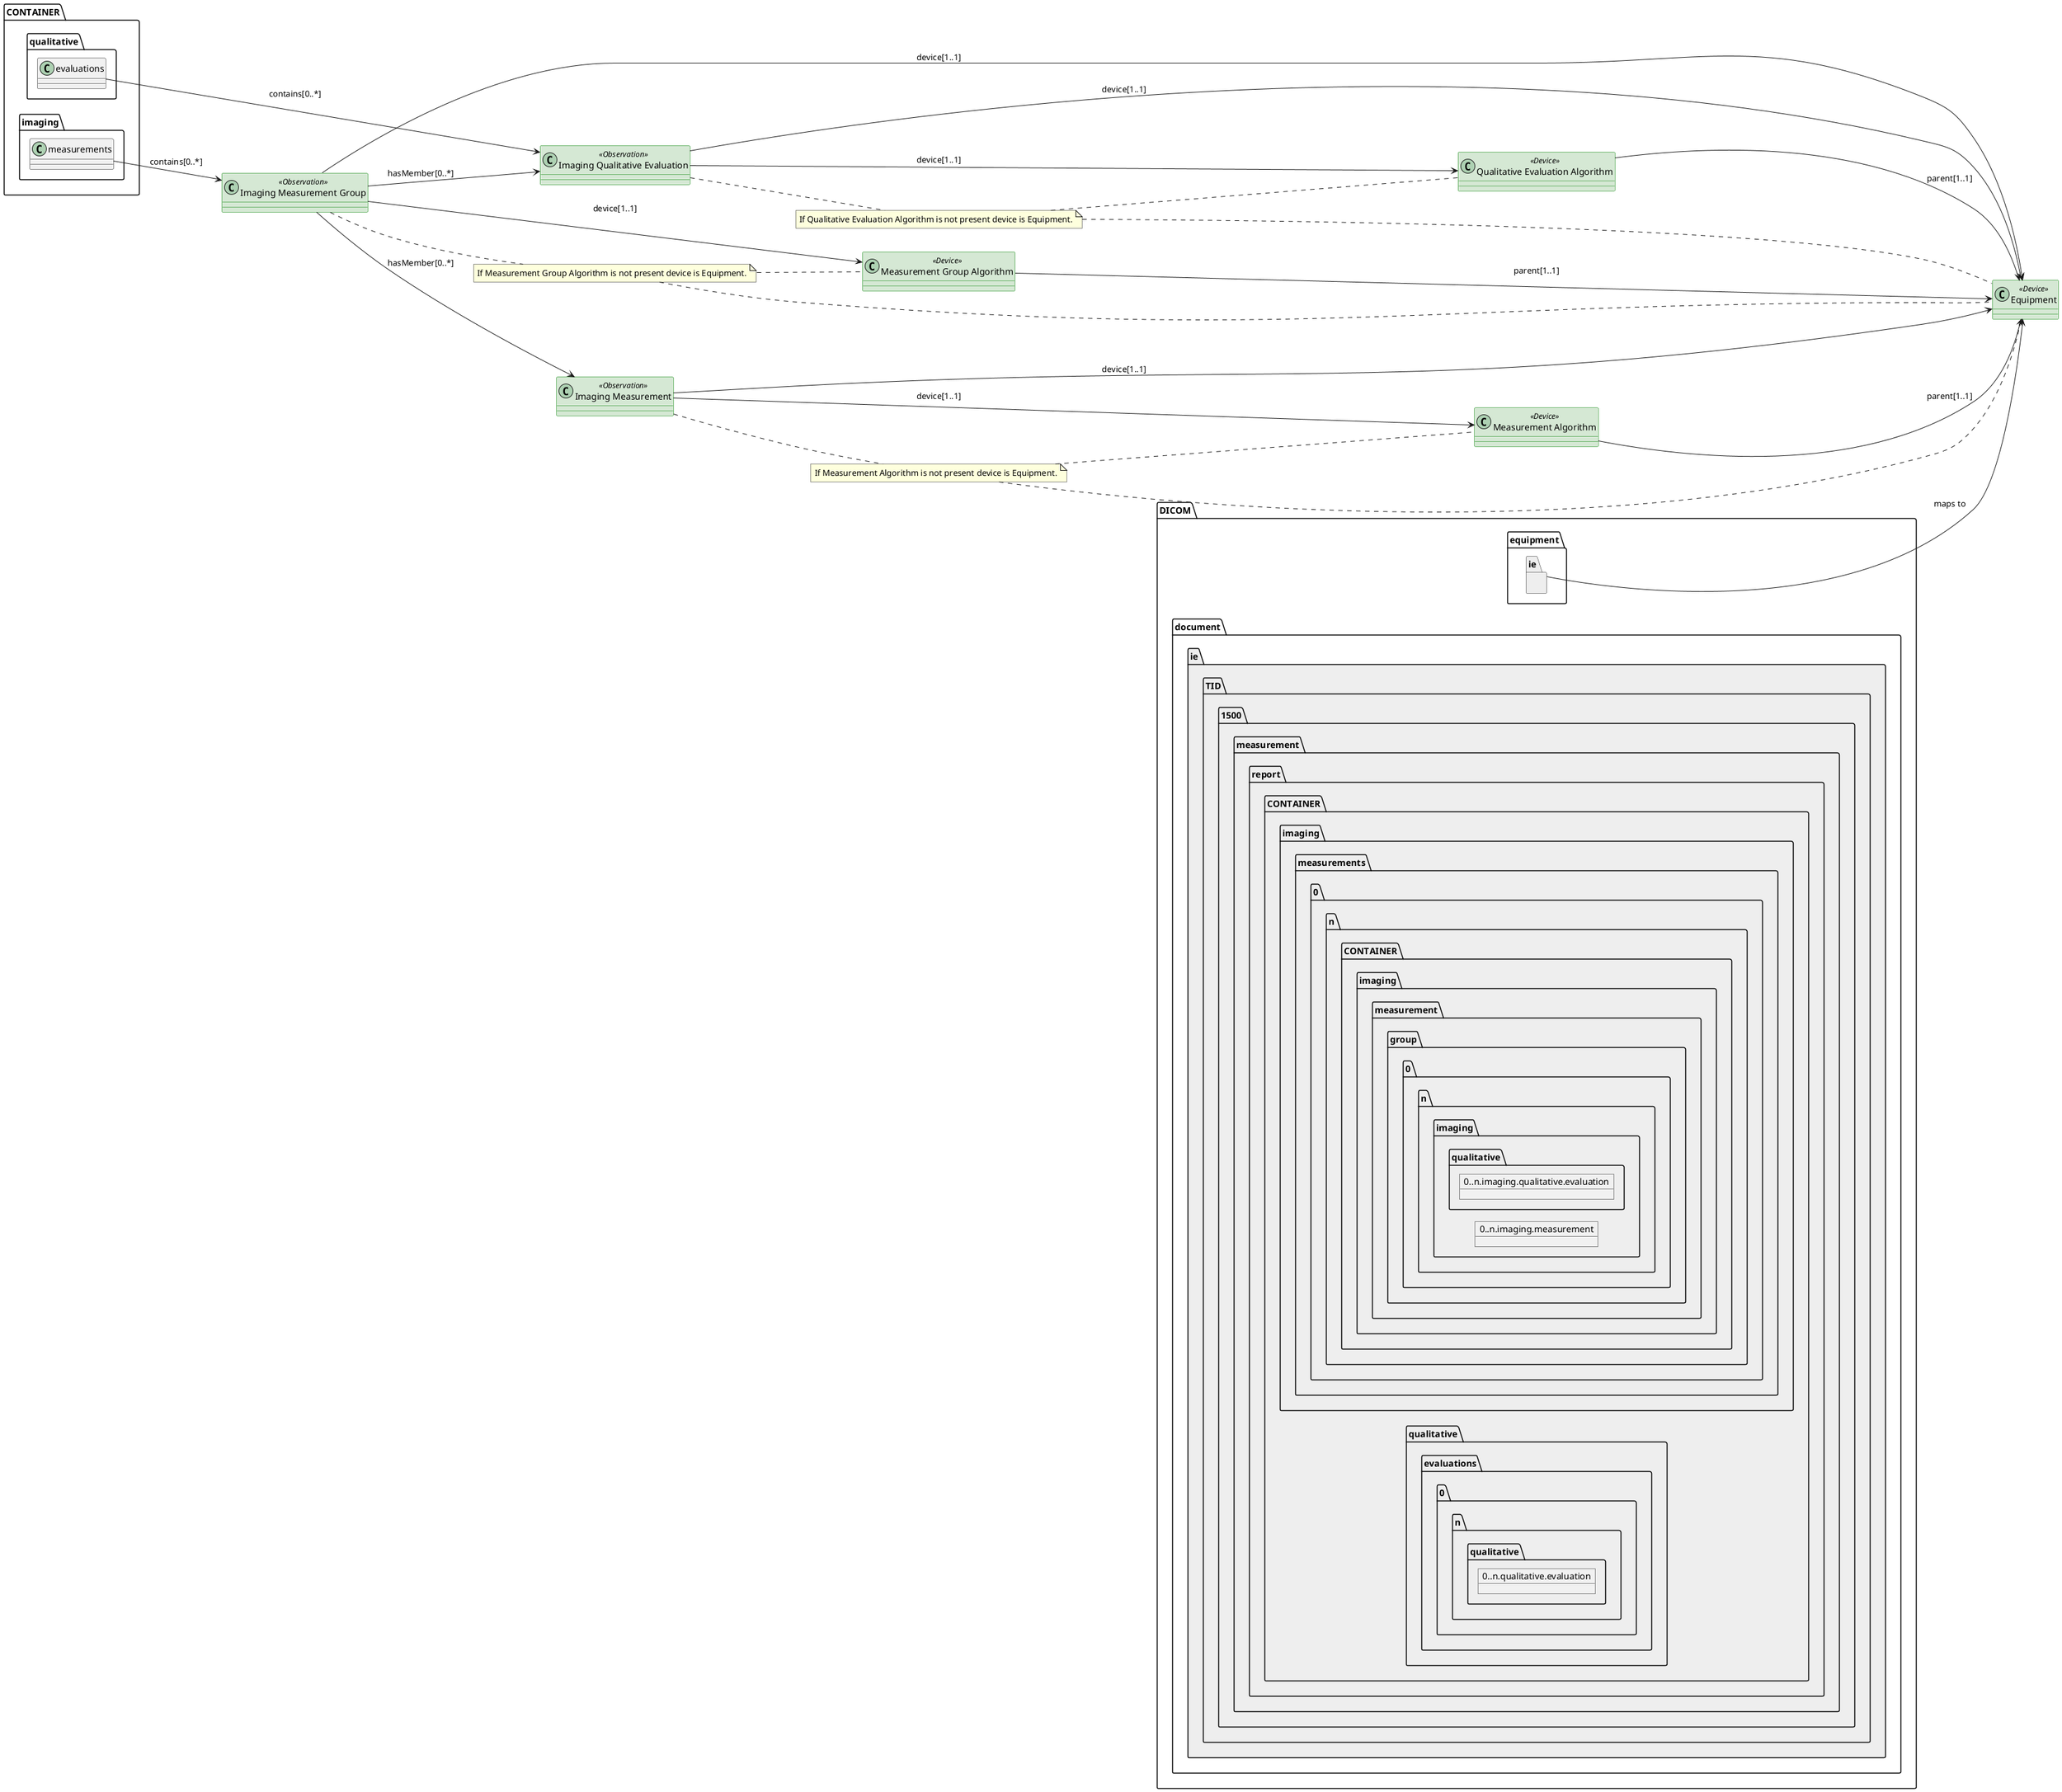 @startuml dicom_sr_device
left to right direction

class "Equipment" as EquipmentDevice <<Device>> #d5e8d4 ##green
class "Measurement Group Algorithm" as MeasurementGroupDevice <<Device>> #d5e8d4 ##green
class "Measurement Algorithm" as MeasurementDevice <<Device>> #d5e8d4 ##green
class "Qualitative Evaluation Algorithm" as QualitativeDevice <<Device>> #d5e8d4 ##green

class "Imaging Measurement Group" as ImagingMeasurementGroup <<Observation>> #d5e8d4 ##green
class "Imaging Measurement" as ImagingMeasurement <<Observation>> #d5e8d4 ##green
class "Imaging Qualitative Evaluation" as ImagingQualitativeEvaluation <<Observation>> #d5e8d4 ##green
note "If Measurement Group Algorithm is not present device is Equipment." as MGNote
note "If Measurement Algorithm is not present device is Equipment." as MNote
note "If Qualitative Evaluation Algorithm is not present device is Equipment." as QENote

package DICOM.equipment.ie #EEEEEE {
    package DICOM.document.ie #EEEEEE {
        package TID.1500.measurement.report #EEEEEE {
            package CONTAINER.imaging.measurements {
                package 0..n.CONTAINER.imaging.measurement.group {
                    Object 0..n.imaging.measurement
                    Object 0..n.imaging.qualitative.evaluation
                    }
            }
            package CONTAINER.qualitative.evaluations {
                Object 0..n.qualitative.evaluation
            }
        }
    }
}

DICOM.equipment.ie --> EquipmentDevice: maps to

CONTAINER.imaging.measurements --> ImagingMeasurementGroup : contains[0..*]
CONTAINER.qualitative.evaluations --> ImagingQualitativeEvaluation : contains[0..*]

ImagingMeasurementGroup --> ImagingMeasurement : hasMember[0..*]
ImagingMeasurementGroup --> ImagingQualitativeEvaluation : hasMember[0..*]
ImagingMeasurementGroup --> MeasurementGroupDevice : device[1..1]
ImagingMeasurementGroup --> EquipmentDevice : device[1..1]
ImagingMeasurementGroup .. MGNote
MGNote .. MeasurementGroupDevice
MGNote .. EquipmentDevice


ImagingMeasurement --> MeasurementDevice : device[1..1]
ImagingMeasurement --> EquipmentDevice : device[1..1]
ImagingMeasurement .. MNote
MNote .. MeasurementDevice
MNote .. EquipmentDevice

ImagingQualitativeEvaluation --> QualitativeDevice : device[1..1]
ImagingQualitativeEvaluation --> EquipmentDevice : device[1..1]
ImagingQualitativeEvaluation .. QENote
QENote .. QualitativeDevice
QENote .. EquipmentDevice


MeasurementDevice --> EquipmentDevice : parent[1..1]

MeasurementGroupDevice --> EquipmentDevice : parent[1..1]

QualitativeDevice --> EquipmentDevice : parent[1..1]

@enduml
